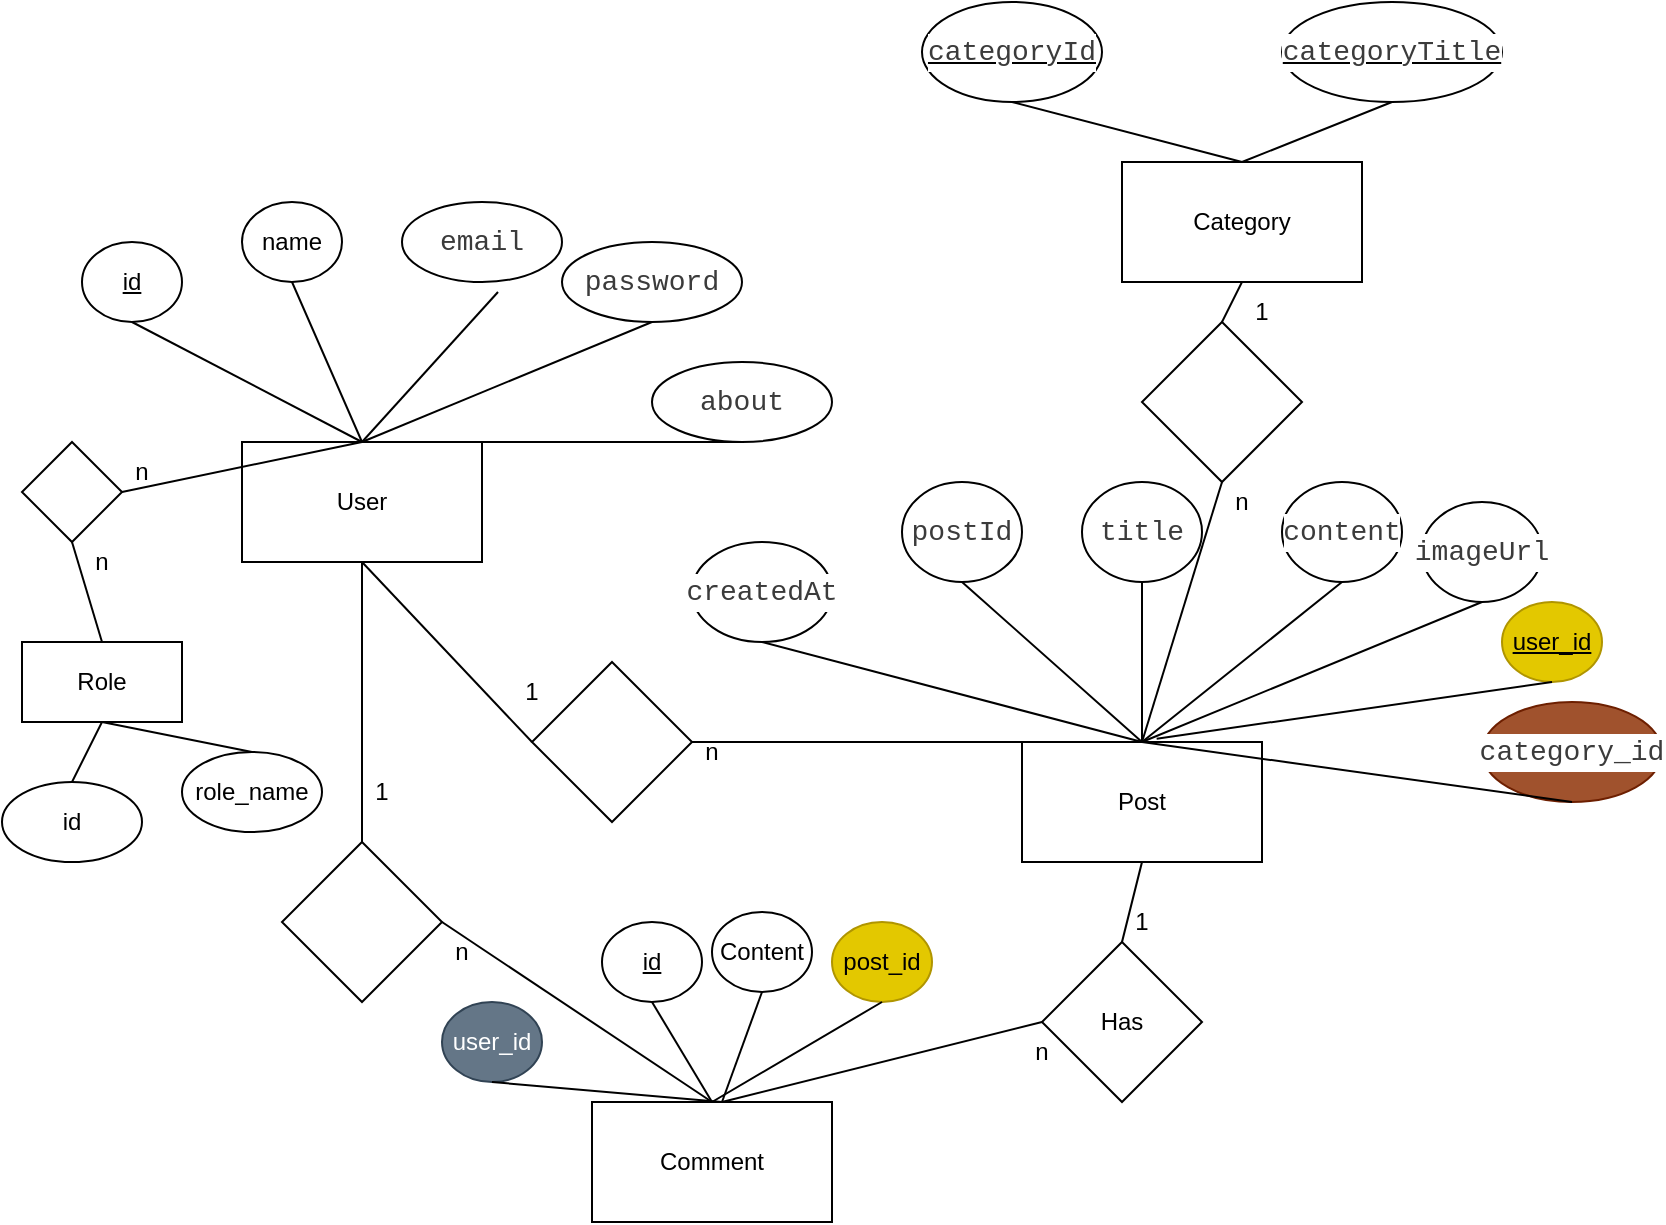 <mxfile version="22.1.2" type="device">
  <diagram name="Page-1" id="Wf6OMbiiAoAspGMfLvyD">
    <mxGraphModel dx="780" dy="496" grid="1" gridSize="10" guides="1" tooltips="1" connect="1" arrows="1" fold="1" page="1" pageScale="1" pageWidth="850" pageHeight="1100" math="0" shadow="0">
      <root>
        <mxCell id="0" />
        <mxCell id="1" parent="0" />
        <mxCell id="uwUtYHFKtguK_fmbuu5J-1" value="User" style="rounded=0;whiteSpace=wrap;html=1;" parent="1" vertex="1">
          <mxGeometry x="130" y="230" width="120" height="60" as="geometry" />
        </mxCell>
        <mxCell id="uwUtYHFKtguK_fmbuu5J-2" value="id" style="ellipse;whiteSpace=wrap;html=1;fontStyle=4" parent="1" vertex="1">
          <mxGeometry x="50" y="130" width="50" height="40" as="geometry" />
        </mxCell>
        <mxCell id="uwUtYHFKtguK_fmbuu5J-3" value="name" style="ellipse;whiteSpace=wrap;html=1;fontStyle=0" parent="1" vertex="1">
          <mxGeometry x="130" y="110" width="50" height="40" as="geometry" />
        </mxCell>
        <mxCell id="uwUtYHFKtguK_fmbuu5J-4" value="&lt;div style=&quot;color: rgb(59, 59, 59); background-color: rgb(255, 255, 255); font-family: Consolas, &amp;quot;Courier New&amp;quot;, monospace; font-size: 14px; line-height: 19px;&quot;&gt;password&lt;/div&gt;" style="ellipse;whiteSpace=wrap;html=1;" parent="1" vertex="1">
          <mxGeometry x="290" y="130" width="90" height="40" as="geometry" />
        </mxCell>
        <mxCell id="uwUtYHFKtguK_fmbuu5J-5" value="&lt;div style=&quot;color: rgb(59, 59, 59); background-color: rgb(255, 255, 255); font-family: Consolas, &amp;quot;Courier New&amp;quot;, monospace; font-size: 14px; line-height: 19px;&quot;&gt;email&lt;/div&gt;" style="ellipse;whiteSpace=wrap;html=1;" parent="1" vertex="1">
          <mxGeometry x="210" y="110" width="80" height="40" as="geometry" />
        </mxCell>
        <mxCell id="uwUtYHFKtguK_fmbuu5J-6" value="&lt;div style=&quot;color: rgb(59, 59, 59); background-color: rgb(255, 255, 255); font-family: Consolas, &amp;quot;Courier New&amp;quot;, monospace; font-size: 14px; line-height: 19px;&quot;&gt;about&lt;/div&gt;" style="ellipse;whiteSpace=wrap;html=1;" parent="1" vertex="1">
          <mxGeometry x="335" y="190" width="90" height="40" as="geometry" />
        </mxCell>
        <mxCell id="uwUtYHFKtguK_fmbuu5J-8" value="" style="endArrow=none;html=1;rounded=0;entryX=0.6;entryY=1.125;entryDx=0;entryDy=0;entryPerimeter=0;exitX=0.5;exitY=0;exitDx=0;exitDy=0;" parent="1" source="uwUtYHFKtguK_fmbuu5J-1" target="uwUtYHFKtguK_fmbuu5J-5" edge="1">
          <mxGeometry width="50" height="50" relative="1" as="geometry">
            <mxPoint x="380" y="280" as="sourcePoint" />
            <mxPoint x="430" y="230" as="targetPoint" />
          </mxGeometry>
        </mxCell>
        <mxCell id="uwUtYHFKtguK_fmbuu5J-9" value="" style="endArrow=none;html=1;rounded=0;entryX=0.5;entryY=1;entryDx=0;entryDy=0;exitX=0.5;exitY=0;exitDx=0;exitDy=0;" parent="1" source="uwUtYHFKtguK_fmbuu5J-1" target="uwUtYHFKtguK_fmbuu5J-4" edge="1">
          <mxGeometry width="50" height="50" relative="1" as="geometry">
            <mxPoint x="200" y="240" as="sourcePoint" />
            <mxPoint x="268" y="165" as="targetPoint" />
          </mxGeometry>
        </mxCell>
        <mxCell id="uwUtYHFKtguK_fmbuu5J-10" value="" style="endArrow=none;html=1;rounded=0;entryX=0.5;entryY=1;entryDx=0;entryDy=0;exitX=0.5;exitY=0;exitDx=0;exitDy=0;" parent="1" source="uwUtYHFKtguK_fmbuu5J-1" target="uwUtYHFKtguK_fmbuu5J-6" edge="1">
          <mxGeometry width="50" height="50" relative="1" as="geometry">
            <mxPoint x="210" y="250" as="sourcePoint" />
            <mxPoint x="278" y="175" as="targetPoint" />
          </mxGeometry>
        </mxCell>
        <mxCell id="uwUtYHFKtguK_fmbuu5J-11" value="" style="endArrow=none;html=1;rounded=0;entryX=0.5;entryY=1;entryDx=0;entryDy=0;" parent="1" target="uwUtYHFKtguK_fmbuu5J-3" edge="1">
          <mxGeometry width="50" height="50" relative="1" as="geometry">
            <mxPoint x="190" y="230" as="sourcePoint" />
            <mxPoint x="288" y="185" as="targetPoint" />
          </mxGeometry>
        </mxCell>
        <mxCell id="uwUtYHFKtguK_fmbuu5J-12" value="" style="endArrow=none;html=1;rounded=0;entryX=0.5;entryY=1;entryDx=0;entryDy=0;exitX=0.5;exitY=0;exitDx=0;exitDy=0;" parent="1" source="uwUtYHFKtguK_fmbuu5J-1" target="uwUtYHFKtguK_fmbuu5J-2" edge="1">
          <mxGeometry width="50" height="50" relative="1" as="geometry">
            <mxPoint x="230" y="270" as="sourcePoint" />
            <mxPoint x="298" y="195" as="targetPoint" />
          </mxGeometry>
        </mxCell>
        <mxCell id="uwUtYHFKtguK_fmbuu5J-13" value="Category" style="rounded=0;whiteSpace=wrap;html=1;" parent="1" vertex="1">
          <mxGeometry x="570" y="90" width="120" height="60" as="geometry" />
        </mxCell>
        <mxCell id="uwUtYHFKtguK_fmbuu5J-14" value="&lt;div style=&quot;color: rgb(59, 59, 59); background-color: rgb(255, 255, 255); font-family: Consolas, &amp;quot;Courier New&amp;quot;, monospace; font-size: 14px; line-height: 19px;&quot;&gt;categoryId&lt;/div&gt;" style="ellipse;whiteSpace=wrap;html=1;fontStyle=4" parent="1" vertex="1">
          <mxGeometry x="470" y="10" width="90" height="50" as="geometry" />
        </mxCell>
        <mxCell id="uwUtYHFKtguK_fmbuu5J-15" value="&lt;div style=&quot;color: rgb(59, 59, 59); background-color: rgb(255, 255, 255); font-family: Consolas, &amp;quot;Courier New&amp;quot;, monospace; font-size: 14px; line-height: 19px;&quot;&gt;&lt;div style=&quot;line-height: 19px;&quot;&gt;categoryTitle&lt;/div&gt;&lt;/div&gt;" style="ellipse;whiteSpace=wrap;html=1;fontStyle=4" parent="1" vertex="1">
          <mxGeometry x="650" y="10" width="110" height="50" as="geometry" />
        </mxCell>
        <mxCell id="uwUtYHFKtguK_fmbuu5J-16" value="" style="endArrow=none;html=1;rounded=0;entryX=0.5;entryY=1;entryDx=0;entryDy=0;exitX=0.5;exitY=0;exitDx=0;exitDy=0;" parent="1" source="uwUtYHFKtguK_fmbuu5J-13" target="uwUtYHFKtguK_fmbuu5J-14" edge="1">
          <mxGeometry width="50" height="50" relative="1" as="geometry">
            <mxPoint x="380" y="280" as="sourcePoint" />
            <mxPoint x="430" y="230" as="targetPoint" />
          </mxGeometry>
        </mxCell>
        <mxCell id="uwUtYHFKtguK_fmbuu5J-17" value="" style="endArrow=none;html=1;rounded=0;entryX=0.5;entryY=1;entryDx=0;entryDy=0;exitX=0.5;exitY=0;exitDx=0;exitDy=0;" parent="1" source="uwUtYHFKtguK_fmbuu5J-13" target="uwUtYHFKtguK_fmbuu5J-15" edge="1">
          <mxGeometry width="50" height="50" relative="1" as="geometry">
            <mxPoint x="640" y="100" as="sourcePoint" />
            <mxPoint x="525" y="70" as="targetPoint" />
          </mxGeometry>
        </mxCell>
        <mxCell id="uwUtYHFKtguK_fmbuu5J-18" value="Post" style="rounded=0;whiteSpace=wrap;html=1;" parent="1" vertex="1">
          <mxGeometry x="520" y="380" width="120" height="60" as="geometry" />
        </mxCell>
        <mxCell id="uwUtYHFKtguK_fmbuu5J-19" value="&lt;div style=&quot;color: rgb(59, 59, 59); background-color: rgb(255, 255, 255); font-family: Consolas, &amp;quot;Courier New&amp;quot;, monospace; font-size: 14px; line-height: 19px;&quot;&gt;postId&lt;/div&gt;" style="ellipse;whiteSpace=wrap;html=1;" parent="1" vertex="1">
          <mxGeometry x="460" y="250" width="60" height="50" as="geometry" />
        </mxCell>
        <mxCell id="uwUtYHFKtguK_fmbuu5J-20" value="&lt;div style=&quot;color: rgb(59, 59, 59); background-color: rgb(255, 255, 255); font-family: Consolas, &amp;quot;Courier New&amp;quot;, monospace; font-size: 14px; line-height: 19px;&quot;&gt;&lt;div style=&quot;line-height: 19px;&quot;&gt;imageUrl&lt;/div&gt;&lt;/div&gt;" style="ellipse;whiteSpace=wrap;html=1;" parent="1" vertex="1">
          <mxGeometry x="720" y="260" width="60" height="50" as="geometry" />
        </mxCell>
        <mxCell id="uwUtYHFKtguK_fmbuu5J-21" value="&lt;div style=&quot;color: rgb(59, 59, 59); background-color: rgb(255, 255, 255); font-family: Consolas, &amp;quot;Courier New&amp;quot;, monospace; font-size: 14px; line-height: 19px;&quot;&gt;&lt;div style=&quot;line-height: 19px;&quot;&gt;content&lt;/div&gt;&lt;/div&gt;" style="ellipse;whiteSpace=wrap;html=1;" parent="1" vertex="1">
          <mxGeometry x="650" y="250" width="60" height="50" as="geometry" />
        </mxCell>
        <mxCell id="uwUtYHFKtguK_fmbuu5J-22" value="&lt;div style=&quot;color: rgb(59, 59, 59); background-color: rgb(255, 255, 255); font-family: Consolas, &amp;quot;Courier New&amp;quot;, monospace; font-size: 14px; line-height: 19px;&quot;&gt;&lt;div style=&quot;line-height: 19px;&quot;&gt;title&lt;/div&gt;&lt;/div&gt;" style="ellipse;whiteSpace=wrap;html=1;" parent="1" vertex="1">
          <mxGeometry x="550" y="250" width="60" height="50" as="geometry" />
        </mxCell>
        <mxCell id="uwUtYHFKtguK_fmbuu5J-23" value="&lt;div style=&quot;color: rgb(59, 59, 59); background-color: rgb(255, 255, 255); font-family: Consolas, &amp;quot;Courier New&amp;quot;, monospace; font-size: 14px; line-height: 19px;&quot;&gt;createdAt&lt;/div&gt;" style="ellipse;whiteSpace=wrap;html=1;" parent="1" vertex="1">
          <mxGeometry x="355" y="280" width="70" height="50" as="geometry" />
        </mxCell>
        <mxCell id="uwUtYHFKtguK_fmbuu5J-28" value="" style="endArrow=none;html=1;rounded=0;entryX=0.5;entryY=1;entryDx=0;entryDy=0;exitX=0.5;exitY=0;exitDx=0;exitDy=0;" parent="1" source="uwUtYHFKtguK_fmbuu5J-18" target="uwUtYHFKtguK_fmbuu5J-23" edge="1">
          <mxGeometry width="50" height="50" relative="1" as="geometry">
            <mxPoint x="380" y="280" as="sourcePoint" />
            <mxPoint x="430" y="230" as="targetPoint" />
          </mxGeometry>
        </mxCell>
        <mxCell id="uwUtYHFKtguK_fmbuu5J-29" value="" style="endArrow=none;html=1;rounded=0;entryX=0.5;entryY=1;entryDx=0;entryDy=0;" parent="1" target="uwUtYHFKtguK_fmbuu5J-19" edge="1">
          <mxGeometry width="50" height="50" relative="1" as="geometry">
            <mxPoint x="580" y="380" as="sourcePoint" />
            <mxPoint x="400" y="340" as="targetPoint" />
          </mxGeometry>
        </mxCell>
        <mxCell id="uwUtYHFKtguK_fmbuu5J-30" value="" style="endArrow=none;html=1;rounded=0;entryX=0.5;entryY=1;entryDx=0;entryDy=0;" parent="1" target="uwUtYHFKtguK_fmbuu5J-22" edge="1">
          <mxGeometry width="50" height="50" relative="1" as="geometry">
            <mxPoint x="580" y="380" as="sourcePoint" />
            <mxPoint x="500" y="310" as="targetPoint" />
          </mxGeometry>
        </mxCell>
        <mxCell id="uwUtYHFKtguK_fmbuu5J-31" value="" style="endArrow=none;html=1;rounded=0;entryX=0.5;entryY=1;entryDx=0;entryDy=0;" parent="1" target="uwUtYHFKtguK_fmbuu5J-21" edge="1">
          <mxGeometry width="50" height="50" relative="1" as="geometry">
            <mxPoint x="580" y="380" as="sourcePoint" />
            <mxPoint x="590" y="310" as="targetPoint" />
          </mxGeometry>
        </mxCell>
        <mxCell id="uwUtYHFKtguK_fmbuu5J-32" value="" style="endArrow=none;html=1;rounded=0;entryX=0.5;entryY=1;entryDx=0;entryDy=0;exitX=0.5;exitY=0;exitDx=0;exitDy=0;" parent="1" source="uwUtYHFKtguK_fmbuu5J-18" target="uwUtYHFKtguK_fmbuu5J-20" edge="1">
          <mxGeometry width="50" height="50" relative="1" as="geometry">
            <mxPoint x="590" y="390" as="sourcePoint" />
            <mxPoint x="670" y="310" as="targetPoint" />
          </mxGeometry>
        </mxCell>
        <mxCell id="uwUtYHFKtguK_fmbuu5J-33" value="" style="rhombus;whiteSpace=wrap;html=1;" parent="1" vertex="1">
          <mxGeometry x="580" y="170" width="80" height="80" as="geometry" />
        </mxCell>
        <mxCell id="uwUtYHFKtguK_fmbuu5J-34" value="" style="endArrow=none;html=1;rounded=0;entryX=0.5;entryY=1;entryDx=0;entryDy=0;exitX=0.5;exitY=0;exitDx=0;exitDy=0;" parent="1" source="uwUtYHFKtguK_fmbuu5J-33" target="uwUtYHFKtguK_fmbuu5J-13" edge="1">
          <mxGeometry width="50" height="50" relative="1" as="geometry">
            <mxPoint x="380" y="280" as="sourcePoint" />
            <mxPoint x="430" y="230" as="targetPoint" />
          </mxGeometry>
        </mxCell>
        <mxCell id="uwUtYHFKtguK_fmbuu5J-35" value="" style="endArrow=none;html=1;rounded=0;entryX=0.5;entryY=1;entryDx=0;entryDy=0;" parent="1" target="uwUtYHFKtguK_fmbuu5J-33" edge="1">
          <mxGeometry width="50" height="50" relative="1" as="geometry">
            <mxPoint x="580" y="380" as="sourcePoint" />
            <mxPoint x="430" y="230" as="targetPoint" />
          </mxGeometry>
        </mxCell>
        <mxCell id="uwUtYHFKtguK_fmbuu5J-36" value="1" style="text;html=1;strokeColor=none;fillColor=none;align=center;verticalAlign=middle;whiteSpace=wrap;rounded=0;" parent="1" vertex="1">
          <mxGeometry x="610" y="150" width="60" height="30" as="geometry" />
        </mxCell>
        <mxCell id="uwUtYHFKtguK_fmbuu5J-37" value="n" style="text;html=1;strokeColor=none;fillColor=none;align=center;verticalAlign=middle;whiteSpace=wrap;rounded=0;" parent="1" vertex="1">
          <mxGeometry x="600" y="245" width="60" height="30" as="geometry" />
        </mxCell>
        <mxCell id="uwUtYHFKtguK_fmbuu5J-38" value="" style="rhombus;whiteSpace=wrap;html=1;" parent="1" vertex="1">
          <mxGeometry x="275" y="340" width="80" height="80" as="geometry" />
        </mxCell>
        <mxCell id="uwUtYHFKtguK_fmbuu5J-39" value="" style="endArrow=none;html=1;rounded=0;exitX=1;exitY=0.5;exitDx=0;exitDy=0;" parent="1" source="uwUtYHFKtguK_fmbuu5J-38" edge="1">
          <mxGeometry width="50" height="50" relative="1" as="geometry">
            <mxPoint x="380" y="280" as="sourcePoint" />
            <mxPoint x="580" y="380" as="targetPoint" />
          </mxGeometry>
        </mxCell>
        <mxCell id="uwUtYHFKtguK_fmbuu5J-40" value="" style="endArrow=none;html=1;rounded=0;exitX=0.5;exitY=1;exitDx=0;exitDy=0;entryX=0;entryY=0.5;entryDx=0;entryDy=0;" parent="1" source="uwUtYHFKtguK_fmbuu5J-1" target="uwUtYHFKtguK_fmbuu5J-38" edge="1">
          <mxGeometry width="50" height="50" relative="1" as="geometry">
            <mxPoint x="365" y="390" as="sourcePoint" />
            <mxPoint x="590" y="390" as="targetPoint" />
          </mxGeometry>
        </mxCell>
        <mxCell id="uwUtYHFKtguK_fmbuu5J-41" value="1" style="text;html=1;strokeColor=none;fillColor=none;align=center;verticalAlign=middle;whiteSpace=wrap;rounded=0;" parent="1" vertex="1">
          <mxGeometry x="245" y="340" width="60" height="30" as="geometry" />
        </mxCell>
        <mxCell id="uwUtYHFKtguK_fmbuu5J-42" value="n" style="text;html=1;strokeColor=none;fillColor=none;align=center;verticalAlign=middle;whiteSpace=wrap;rounded=0;" parent="1" vertex="1">
          <mxGeometry x="335" y="370" width="60" height="30" as="geometry" />
        </mxCell>
        <mxCell id="uwUtYHFKtguK_fmbuu5J-43" value="Comment" style="rounded=0;whiteSpace=wrap;html=1;" parent="1" vertex="1">
          <mxGeometry x="305" y="560" width="120" height="60" as="geometry" />
        </mxCell>
        <mxCell id="uwUtYHFKtguK_fmbuu5J-44" value="id" style="ellipse;whiteSpace=wrap;html=1;fontStyle=4" parent="1" vertex="1">
          <mxGeometry x="310" y="470" width="50" height="40" as="geometry" />
        </mxCell>
        <mxCell id="uwUtYHFKtguK_fmbuu5J-45" value="Content" style="ellipse;whiteSpace=wrap;html=1;fontStyle=0" parent="1" vertex="1">
          <mxGeometry x="365" y="465" width="50" height="40" as="geometry" />
        </mxCell>
        <mxCell id="uwUtYHFKtguK_fmbuu5J-46" value="" style="endArrow=none;html=1;rounded=0;entryX=0.5;entryY=1;entryDx=0;entryDy=0;exitX=0.5;exitY=0;exitDx=0;exitDy=0;" parent="1" source="uwUtYHFKtguK_fmbuu5J-43" target="uwUtYHFKtguK_fmbuu5J-44" edge="1">
          <mxGeometry width="50" height="50" relative="1" as="geometry">
            <mxPoint x="380" y="400" as="sourcePoint" />
            <mxPoint x="430" y="350" as="targetPoint" />
          </mxGeometry>
        </mxCell>
        <mxCell id="uwUtYHFKtguK_fmbuu5J-47" value="" style="endArrow=none;html=1;rounded=0;entryX=0.5;entryY=1;entryDx=0;entryDy=0;" parent="1" target="uwUtYHFKtguK_fmbuu5J-45" edge="1">
          <mxGeometry width="50" height="50" relative="1" as="geometry">
            <mxPoint x="370" y="560" as="sourcePoint" />
            <mxPoint x="325" y="530" as="targetPoint" />
          </mxGeometry>
        </mxCell>
        <mxCell id="uwUtYHFKtguK_fmbuu5J-48" value="" style="rhombus;whiteSpace=wrap;html=1;" parent="1" vertex="1">
          <mxGeometry x="150" y="430" width="80" height="80" as="geometry" />
        </mxCell>
        <mxCell id="uwUtYHFKtguK_fmbuu5J-49" value="" style="endArrow=none;html=1;rounded=0;entryX=0.5;entryY=1;entryDx=0;entryDy=0;exitX=0.5;exitY=0;exitDx=0;exitDy=0;" parent="1" source="uwUtYHFKtguK_fmbuu5J-48" target="uwUtYHFKtguK_fmbuu5J-1" edge="1">
          <mxGeometry width="50" height="50" relative="1" as="geometry">
            <mxPoint x="380" y="400" as="sourcePoint" />
            <mxPoint x="430" y="350" as="targetPoint" />
          </mxGeometry>
        </mxCell>
        <mxCell id="uwUtYHFKtguK_fmbuu5J-50" value="" style="endArrow=none;html=1;rounded=0;entryX=0.5;entryY=0;entryDx=0;entryDy=0;exitX=1;exitY=0.5;exitDx=0;exitDy=0;" parent="1" source="uwUtYHFKtguK_fmbuu5J-48" target="uwUtYHFKtguK_fmbuu5J-43" edge="1">
          <mxGeometry width="50" height="50" relative="1" as="geometry">
            <mxPoint x="200" y="440" as="sourcePoint" />
            <mxPoint x="200" y="300" as="targetPoint" />
          </mxGeometry>
        </mxCell>
        <mxCell id="uwUtYHFKtguK_fmbuu5J-51" value="1" style="text;html=1;strokeColor=none;fillColor=none;align=center;verticalAlign=middle;whiteSpace=wrap;rounded=0;" parent="1" vertex="1">
          <mxGeometry x="170" y="390" width="60" height="30" as="geometry" />
        </mxCell>
        <mxCell id="uwUtYHFKtguK_fmbuu5J-52" value="n" style="text;html=1;strokeColor=none;fillColor=none;align=center;verticalAlign=middle;whiteSpace=wrap;rounded=0;" parent="1" vertex="1">
          <mxGeometry x="210" y="470" width="60" height="30" as="geometry" />
        </mxCell>
        <mxCell id="uwUtYHFKtguK_fmbuu5J-53" value="Has" style="rhombus;whiteSpace=wrap;html=1;" parent="1" vertex="1">
          <mxGeometry x="530" y="480" width="80" height="80" as="geometry" />
        </mxCell>
        <mxCell id="uwUtYHFKtguK_fmbuu5J-54" value="" style="endArrow=none;html=1;rounded=0;entryX=0.5;entryY=1;entryDx=0;entryDy=0;exitX=0.5;exitY=0;exitDx=0;exitDy=0;" parent="1" source="uwUtYHFKtguK_fmbuu5J-53" target="uwUtYHFKtguK_fmbuu5J-18" edge="1">
          <mxGeometry width="50" height="50" relative="1" as="geometry">
            <mxPoint x="420" y="440" as="sourcePoint" />
            <mxPoint x="470" y="390" as="targetPoint" />
          </mxGeometry>
        </mxCell>
        <mxCell id="uwUtYHFKtguK_fmbuu5J-55" value="" style="endArrow=none;html=1;rounded=0;entryX=0;entryY=0.5;entryDx=0;entryDy=0;" parent="1" target="uwUtYHFKtguK_fmbuu5J-53" edge="1">
          <mxGeometry width="50" height="50" relative="1" as="geometry">
            <mxPoint x="370" y="560" as="sourcePoint" />
            <mxPoint x="470" y="390" as="targetPoint" />
          </mxGeometry>
        </mxCell>
        <mxCell id="uwUtYHFKtguK_fmbuu5J-56" value="1" style="text;html=1;strokeColor=none;fillColor=none;align=center;verticalAlign=middle;whiteSpace=wrap;rounded=0;" parent="1" vertex="1">
          <mxGeometry x="550" y="455" width="60" height="30" as="geometry" />
        </mxCell>
        <mxCell id="uwUtYHFKtguK_fmbuu5J-57" value="n" style="text;html=1;strokeColor=none;fillColor=none;align=center;verticalAlign=middle;whiteSpace=wrap;rounded=0;" parent="1" vertex="1">
          <mxGeometry x="500" y="520" width="60" height="30" as="geometry" />
        </mxCell>
        <mxCell id="0ivKHu0N4pkn5f3MtwQZ-4" value="Role" style="rounded=0;whiteSpace=wrap;html=1;" parent="1" vertex="1">
          <mxGeometry x="20" y="330" width="80" height="40" as="geometry" />
        </mxCell>
        <mxCell id="0ivKHu0N4pkn5f3MtwQZ-5" value="id" style="ellipse;whiteSpace=wrap;html=1;" parent="1" vertex="1">
          <mxGeometry x="10" y="400" width="70" height="40" as="geometry" />
        </mxCell>
        <mxCell id="0ivKHu0N4pkn5f3MtwQZ-6" value="role_name" style="ellipse;whiteSpace=wrap;html=1;" parent="1" vertex="1">
          <mxGeometry x="100" y="385" width="70" height="40" as="geometry" />
        </mxCell>
        <mxCell id="0ivKHu0N4pkn5f3MtwQZ-7" value="" style="endArrow=none;html=1;rounded=0;entryX=0.5;entryY=1;entryDx=0;entryDy=0;exitX=0.5;exitY=0;exitDx=0;exitDy=0;" parent="1" source="0ivKHu0N4pkn5f3MtwQZ-5" target="0ivKHu0N4pkn5f3MtwQZ-4" edge="1">
          <mxGeometry width="50" height="50" relative="1" as="geometry">
            <mxPoint x="130" y="400" as="sourcePoint" />
            <mxPoint x="180" y="350" as="targetPoint" />
          </mxGeometry>
        </mxCell>
        <mxCell id="0ivKHu0N4pkn5f3MtwQZ-8" value="" style="endArrow=none;html=1;rounded=0;entryX=0.5;entryY=1;entryDx=0;entryDy=0;exitX=0.5;exitY=0;exitDx=0;exitDy=0;" parent="1" source="0ivKHu0N4pkn5f3MtwQZ-6" target="0ivKHu0N4pkn5f3MtwQZ-4" edge="1">
          <mxGeometry width="50" height="50" relative="1" as="geometry">
            <mxPoint x="55" y="410" as="sourcePoint" />
            <mxPoint x="70" y="380" as="targetPoint" />
          </mxGeometry>
        </mxCell>
        <mxCell id="0ivKHu0N4pkn5f3MtwQZ-9" value="" style="rhombus;whiteSpace=wrap;html=1;" parent="1" vertex="1">
          <mxGeometry x="20" y="230" width="50" height="50" as="geometry" />
        </mxCell>
        <mxCell id="0ivKHu0N4pkn5f3MtwQZ-10" value="" style="endArrow=none;html=1;rounded=0;exitX=1;exitY=0.5;exitDx=0;exitDy=0;" parent="1" source="0ivKHu0N4pkn5f3MtwQZ-9" edge="1">
          <mxGeometry width="50" height="50" relative="1" as="geometry">
            <mxPoint x="130" y="400" as="sourcePoint" />
            <mxPoint x="190" y="230" as="targetPoint" />
          </mxGeometry>
        </mxCell>
        <mxCell id="0ivKHu0N4pkn5f3MtwQZ-11" value="" style="endArrow=none;html=1;rounded=0;exitX=0.5;exitY=1;exitDx=0;exitDy=0;entryX=0.5;entryY=0;entryDx=0;entryDy=0;" parent="1" source="0ivKHu0N4pkn5f3MtwQZ-9" target="0ivKHu0N4pkn5f3MtwQZ-4" edge="1">
          <mxGeometry width="50" height="50" relative="1" as="geometry">
            <mxPoint x="80" y="265" as="sourcePoint" />
            <mxPoint x="200" y="240" as="targetPoint" />
          </mxGeometry>
        </mxCell>
        <mxCell id="0ivKHu0N4pkn5f3MtwQZ-12" value="n" style="text;html=1;strokeColor=none;fillColor=none;align=center;verticalAlign=middle;whiteSpace=wrap;rounded=0;" parent="1" vertex="1">
          <mxGeometry x="50" y="230" width="60" height="30" as="geometry" />
        </mxCell>
        <mxCell id="0ivKHu0N4pkn5f3MtwQZ-13" value="n" style="text;html=1;strokeColor=none;fillColor=none;align=center;verticalAlign=middle;whiteSpace=wrap;rounded=0;" parent="1" vertex="1">
          <mxGeometry x="30" y="275" width="60" height="30" as="geometry" />
        </mxCell>
        <mxCell id="qOdKiBBuRPqUEBNg1iFl-1" value="user_id" style="ellipse;whiteSpace=wrap;html=1;fontStyle=4;fillColor=#e3c800;fontColor=#000000;strokeColor=#B09500;" vertex="1" parent="1">
          <mxGeometry x="760" y="310" width="50" height="40" as="geometry" />
        </mxCell>
        <mxCell id="qOdKiBBuRPqUEBNg1iFl-2" value="" style="endArrow=none;html=1;rounded=0;entryX=0.5;entryY=1;entryDx=0;entryDy=0;exitX=0.561;exitY=-0.028;exitDx=0;exitDy=0;exitPerimeter=0;" edge="1" parent="1" target="qOdKiBBuRPqUEBNg1iFl-1" source="uwUtYHFKtguK_fmbuu5J-18">
          <mxGeometry width="50" height="50" relative="1" as="geometry">
            <mxPoint x="870" y="430" as="sourcePoint" />
            <mxPoint x="978" y="395" as="targetPoint" />
          </mxGeometry>
        </mxCell>
        <mxCell id="qOdKiBBuRPqUEBNg1iFl-3" value="post_id" style="ellipse;whiteSpace=wrap;html=1;fontStyle=0;fillColor=#e3c800;fontColor=#000000;strokeColor=#B09500;" vertex="1" parent="1">
          <mxGeometry x="425" y="470" width="50" height="40" as="geometry" />
        </mxCell>
        <mxCell id="qOdKiBBuRPqUEBNg1iFl-4" value="" style="endArrow=none;html=1;rounded=0;entryX=0.5;entryY=1;entryDx=0;entryDy=0;exitX=0.5;exitY=0;exitDx=0;exitDy=0;" edge="1" parent="1" target="qOdKiBBuRPqUEBNg1iFl-3" source="uwUtYHFKtguK_fmbuu5J-43">
          <mxGeometry width="50" height="50" relative="1" as="geometry">
            <mxPoint x="430" y="560" as="sourcePoint" />
            <mxPoint x="385" y="530" as="targetPoint" />
          </mxGeometry>
        </mxCell>
        <mxCell id="qOdKiBBuRPqUEBNg1iFl-5" value="user_id" style="ellipse;whiteSpace=wrap;html=1;fontStyle=0;fillColor=#647687;fontColor=#ffffff;strokeColor=#314354;" vertex="1" parent="1">
          <mxGeometry x="230" y="510" width="50" height="40" as="geometry" />
        </mxCell>
        <mxCell id="qOdKiBBuRPqUEBNg1iFl-6" value="" style="endArrow=none;html=1;rounded=0;entryX=0.5;entryY=1;entryDx=0;entryDy=0;" edge="1" parent="1" target="qOdKiBBuRPqUEBNg1iFl-5">
          <mxGeometry width="50" height="50" relative="1" as="geometry">
            <mxPoint x="370" y="560" as="sourcePoint" />
            <mxPoint x="190" y="575" as="targetPoint" />
          </mxGeometry>
        </mxCell>
        <mxCell id="qOdKiBBuRPqUEBNg1iFl-7" value="&lt;div style=&quot;color: rgb(59, 59, 59); background-color: rgb(255, 255, 255); font-family: Consolas, &amp;quot;Courier New&amp;quot;, monospace; font-size: 14px; line-height: 19px;&quot;&gt;&lt;div style=&quot;line-height: 19px;&quot;&gt;category_id&lt;/div&gt;&lt;/div&gt;" style="ellipse;whiteSpace=wrap;html=1;fillColor=#a0522d;fontColor=#ffffff;strokeColor=#6D1F00;" vertex="1" parent="1">
          <mxGeometry x="750" y="360" width="90" height="50" as="geometry" />
        </mxCell>
        <mxCell id="qOdKiBBuRPqUEBNg1iFl-8" value="" style="endArrow=none;html=1;rounded=0;entryX=0.5;entryY=1;entryDx=0;entryDy=0;exitX=0.5;exitY=0;exitDx=0;exitDy=0;" edge="1" parent="1" target="qOdKiBBuRPqUEBNg1iFl-7" source="uwUtYHFKtguK_fmbuu5J-18">
          <mxGeometry width="50" height="50" relative="1" as="geometry">
            <mxPoint x="680" y="490" as="sourcePoint" />
            <mxPoint x="690" y="420" as="targetPoint" />
          </mxGeometry>
        </mxCell>
      </root>
    </mxGraphModel>
  </diagram>
</mxfile>
